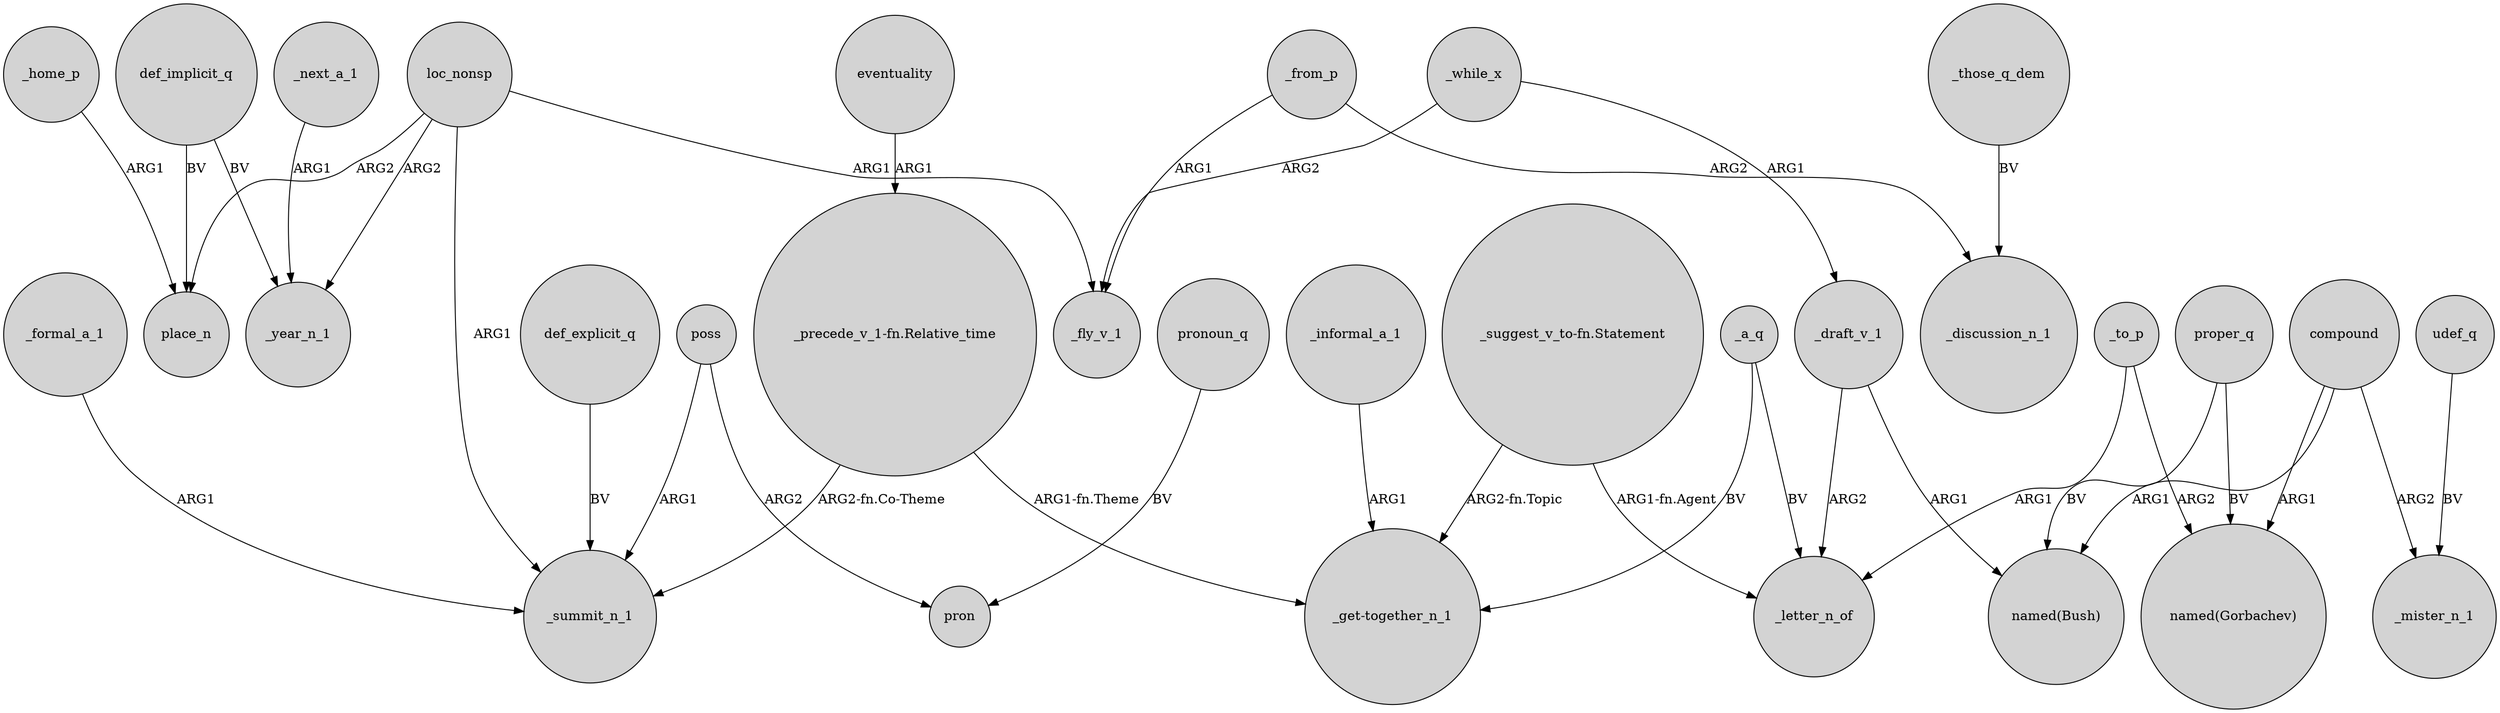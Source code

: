 digraph {
	node [shape=circle style=filled]
	_while_x -> _fly_v_1 [label=ARG2]
	poss -> pron [label=ARG2]
	def_implicit_q -> _year_n_1 [label=BV]
	def_explicit_q -> _summit_n_1 [label=BV]
	loc_nonsp -> _summit_n_1 [label=ARG1]
	compound -> _mister_n_1 [label=ARG2]
	udef_q -> _mister_n_1 [label=BV]
	eventuality -> "_precede_v_1-fn.Relative_time" [label=ARG1]
	def_implicit_q -> place_n [label=BV]
	loc_nonsp -> _fly_v_1 [label=ARG1]
	_from_p -> _discussion_n_1 [label=ARG2]
	_a_q -> "_get-together_n_1" [label=BV]
	_while_x -> _draft_v_1 [label=ARG1]
	compound -> "named(Gorbachev)" [label=ARG1]
	_those_q_dem -> _discussion_n_1 [label=BV]
	"_precede_v_1-fn.Relative_time" -> "_get-together_n_1" [label="ARG1-fn.Theme"]
	pronoun_q -> pron [label=BV]
	_formal_a_1 -> _summit_n_1 [label=ARG1]
	_to_p -> _letter_n_of [label=ARG1]
	"_precede_v_1-fn.Relative_time" -> _summit_n_1 [label="ARG2-fn.Co-Theme"]
	_next_a_1 -> _year_n_1 [label=ARG1]
	"_suggest_v_to-fn.Statement" -> _letter_n_of [label="ARG1-fn.Agent"]
	loc_nonsp -> _year_n_1 [label=ARG2]
	_from_p -> _fly_v_1 [label=ARG1]
	proper_q -> "named(Bush)" [label=BV]
	_draft_v_1 -> "named(Bush)" [label=ARG1]
	_to_p -> "named(Gorbachev)" [label=ARG2]
	loc_nonsp -> place_n [label=ARG2]
	poss -> _summit_n_1 [label=ARG1]
	_draft_v_1 -> _letter_n_of [label=ARG2]
	"_suggest_v_to-fn.Statement" -> "_get-together_n_1" [label="ARG2-fn.Topic"]
	_a_q -> _letter_n_of [label=BV]
	proper_q -> "named(Gorbachev)" [label=BV]
	_informal_a_1 -> "_get-together_n_1" [label=ARG1]
	_home_p -> place_n [label=ARG1]
	compound -> "named(Bush)" [label=ARG1]
}
